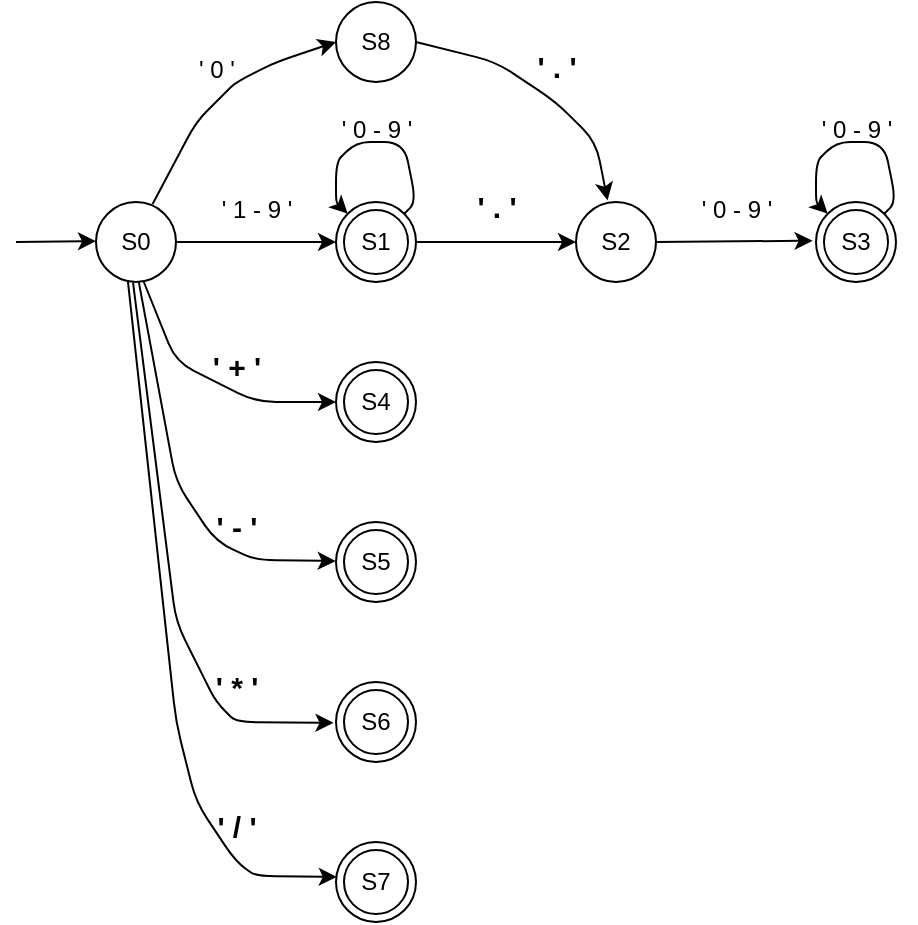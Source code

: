 <mxfile version="14.7.3" type="device"><diagram id="prtHgNgQTEPvFCAcTncT" name="Page-1"><mxGraphModel dx="942" dy="582" grid="1" gridSize="10" guides="1" tooltips="1" connect="1" arrows="1" fold="1" page="1" pageScale="1" pageWidth="827" pageHeight="1169" math="0" shadow="0"><root><mxCell id="0"/><mxCell id="1" parent="0"/><mxCell id="piXpluMfeObjh2lfQ7Dt-1" value="S0" style="ellipse;whiteSpace=wrap;html=1;aspect=fixed;" parent="1" vertex="1"><mxGeometry x="240" y="160" width="40" height="40" as="geometry"/></mxCell><mxCell id="piXpluMfeObjh2lfQ7Dt-2" value="S2" style="ellipse;whiteSpace=wrap;html=1;aspect=fixed;" parent="1" vertex="1"><mxGeometry x="480" y="160" width="40" height="40" as="geometry"/></mxCell><mxCell id="piXpluMfeObjh2lfQ7Dt-3" value="S1" style="ellipse;shape=doubleEllipse;whiteSpace=wrap;html=1;aspect=fixed;" parent="1" vertex="1"><mxGeometry x="360" y="160" width="40" height="40" as="geometry"/></mxCell><mxCell id="piXpluMfeObjh2lfQ7Dt-4" value="S3" style="ellipse;shape=doubleEllipse;whiteSpace=wrap;html=1;aspect=fixed;" parent="1" vertex="1"><mxGeometry x="600" y="160" width="40" height="40" as="geometry"/></mxCell><mxCell id="piXpluMfeObjh2lfQ7Dt-5" value="S4" style="ellipse;shape=doubleEllipse;whiteSpace=wrap;html=1;aspect=fixed;" parent="1" vertex="1"><mxGeometry x="360" y="240" width="40" height="40" as="geometry"/></mxCell><mxCell id="piXpluMfeObjh2lfQ7Dt-6" value="S5" style="ellipse;shape=doubleEllipse;whiteSpace=wrap;html=1;aspect=fixed;" parent="1" vertex="1"><mxGeometry x="360" y="320" width="40" height="40" as="geometry"/></mxCell><mxCell id="piXpluMfeObjh2lfQ7Dt-7" value="S6" style="ellipse;shape=doubleEllipse;whiteSpace=wrap;html=1;aspect=fixed;" parent="1" vertex="1"><mxGeometry x="360" y="400" width="40" height="40" as="geometry"/></mxCell><mxCell id="piXpluMfeObjh2lfQ7Dt-8" value="S7" style="ellipse;shape=doubleEllipse;whiteSpace=wrap;html=1;aspect=fixed;" parent="1" vertex="1"><mxGeometry x="360" y="480" width="40" height="40" as="geometry"/></mxCell><mxCell id="piXpluMfeObjh2lfQ7Dt-9" value="" style="endArrow=classic;html=1;" parent="1" edge="1"><mxGeometry width="50" height="50" relative="1" as="geometry"><mxPoint x="200" y="180" as="sourcePoint"/><mxPoint x="240" y="179.58" as="targetPoint"/></mxGeometry></mxCell><mxCell id="piXpluMfeObjh2lfQ7Dt-10" value="" style="endArrow=classic;html=1;entryX=0;entryY=0.5;entryDx=0;entryDy=0;exitX=1;exitY=0.5;exitDx=0;exitDy=0;" parent="1" source="piXpluMfeObjh2lfQ7Dt-1" target="piXpluMfeObjh2lfQ7Dt-3" edge="1"><mxGeometry width="50" height="50" relative="1" as="geometry"><mxPoint x="290" y="180" as="sourcePoint"/><mxPoint x="330" y="179.58" as="targetPoint"/></mxGeometry></mxCell><mxCell id="piXpluMfeObjh2lfQ7Dt-11" value="" style="endArrow=classic;html=1;exitX=1;exitY=0.5;exitDx=0;exitDy=0;entryX=0;entryY=0.5;entryDx=0;entryDy=0;" parent="1" source="piXpluMfeObjh2lfQ7Dt-3" target="piXpluMfeObjh2lfQ7Dt-2" edge="1"><mxGeometry width="50" height="50" relative="1" as="geometry"><mxPoint x="410" y="180" as="sourcePoint"/><mxPoint x="450" y="179.58" as="targetPoint"/></mxGeometry></mxCell><mxCell id="piXpluMfeObjh2lfQ7Dt-12" value="" style="endArrow=classic;html=1;exitX=1;exitY=0.5;exitDx=0;exitDy=0;entryX=-0.042;entryY=0.484;entryDx=0;entryDy=0;entryPerimeter=0;" parent="1" source="piXpluMfeObjh2lfQ7Dt-2" target="piXpluMfeObjh2lfQ7Dt-4" edge="1"><mxGeometry width="50" height="50" relative="1" as="geometry"><mxPoint x="534" y="180" as="sourcePoint"/><mxPoint x="574" y="179.58" as="targetPoint"/></mxGeometry></mxCell><mxCell id="piXpluMfeObjh2lfQ7Dt-22" value="" style="endArrow=classic;html=1;" parent="1" source="piXpluMfeObjh2lfQ7Dt-4" target="piXpluMfeObjh2lfQ7Dt-4" edge="1"><mxGeometry width="50" height="50" relative="1" as="geometry"><mxPoint x="620" y="150" as="sourcePoint"/><mxPoint x="600" y="140" as="targetPoint"/><Array as="points"><mxPoint x="640" y="160"/><mxPoint x="634" y="130"/><mxPoint x="610" y="130"/><mxPoint x="600" y="140"/><mxPoint x="600" y="160"/></Array></mxGeometry></mxCell><mxCell id="piXpluMfeObjh2lfQ7Dt-23" value="" style="endArrow=classic;html=1;" parent="1" edge="1"><mxGeometry width="50" height="50" relative="1" as="geometry"><mxPoint x="394.14" y="165.86" as="sourcePoint"/><mxPoint x="365.856" y="165.86" as="targetPoint"/><Array as="points"><mxPoint x="399.998" y="160.002"/><mxPoint x="393.998" y="130.002"/><mxPoint x="369.998" y="130.002"/><mxPoint x="359.998" y="140.002"/><mxPoint x="359.998" y="160.002"/></Array></mxGeometry></mxCell><mxCell id="piXpluMfeObjh2lfQ7Dt-25" value="" style="endArrow=classic;html=1;exitX=0.598;exitY=1;exitDx=0;exitDy=0;exitPerimeter=0;entryX=0;entryY=0.5;entryDx=0;entryDy=0;" parent="1" source="piXpluMfeObjh2lfQ7Dt-1" target="piXpluMfeObjh2lfQ7Dt-5" edge="1"><mxGeometry width="50" height="50" relative="1" as="geometry"><mxPoint x="260" y="260" as="sourcePoint"/><mxPoint x="350" y="300" as="targetPoint"/><Array as="points"><mxPoint x="280" y="240"/><mxPoint x="320" y="260"/></Array></mxGeometry></mxCell><mxCell id="piXpluMfeObjh2lfQ7Dt-26" value="" style="endArrow=classic;html=1;entryX=-0.004;entryY=0.488;entryDx=0;entryDy=0;entryPerimeter=0;exitX=0.536;exitY=1.004;exitDx=0;exitDy=0;exitPerimeter=0;" parent="1" source="piXpluMfeObjh2lfQ7Dt-1" target="piXpluMfeObjh2lfQ7Dt-6" edge="1"><mxGeometry width="50" height="50" relative="1" as="geometry"><mxPoint x="258" y="200" as="sourcePoint"/><mxPoint x="323.88" y="360.6" as="targetPoint"/><Array as="points"><mxPoint x="280" y="300"/><mxPoint x="300" y="330"/><mxPoint x="320" y="339"/></Array></mxGeometry></mxCell><mxCell id="piXpluMfeObjh2lfQ7Dt-28" value="" style="endArrow=classic;html=1;exitX=0.463;exitY=1.007;exitDx=0;exitDy=0;exitPerimeter=0;entryX=-0.031;entryY=0.51;entryDx=0;entryDy=0;entryPerimeter=0;" parent="1" source="piXpluMfeObjh2lfQ7Dt-1" target="piXpluMfeObjh2lfQ7Dt-7" edge="1"><mxGeometry width="50" height="50" relative="1" as="geometry"><mxPoint x="250" y="270" as="sourcePoint"/><mxPoint x="350.4" y="449.4" as="targetPoint"/><Array as="points"><mxPoint x="280" y="370"/><mxPoint x="290" y="390"/><mxPoint x="300" y="410"/><mxPoint x="310" y="420"/></Array></mxGeometry></mxCell><mxCell id="piXpluMfeObjh2lfQ7Dt-29" value="" style="endArrow=classic;html=1;exitX=0.399;exitY=0.993;exitDx=0;exitDy=0;exitPerimeter=0;entryX=0.01;entryY=0.437;entryDx=0;entryDy=0;entryPerimeter=0;" parent="1" source="piXpluMfeObjh2lfQ7Dt-1" target="piXpluMfeObjh2lfQ7Dt-8" edge="1"><mxGeometry width="50" height="50" relative="1" as="geometry"><mxPoint x="250" y="210" as="sourcePoint"/><mxPoint x="359" y="504" as="targetPoint"/><Array as="points"><mxPoint x="280" y="420"/><mxPoint x="290" y="460"/><mxPoint x="310" y="490"/><mxPoint x="320" y="497"/></Array></mxGeometry></mxCell><mxCell id="piXpluMfeObjh2lfQ7Dt-30" value="&lt;font style=&quot;font-weight: normal ; font-size: 12px&quot;&gt;' 1 - 9 '&lt;/font&gt;" style="text;strokeColor=none;fillColor=none;html=1;fontSize=24;fontStyle=1;verticalAlign=middle;align=center;" parent="1" vertex="1"><mxGeometry x="290" y="150" width="60" height="20" as="geometry"/></mxCell><mxCell id="piXpluMfeObjh2lfQ7Dt-31" value="&lt;font style=&quot;font-weight: normal ; font-size: 12px&quot;&gt;' 0 - 9 '&lt;/font&gt;" style="text;strokeColor=none;fillColor=none;html=1;fontSize=24;fontStyle=1;verticalAlign=middle;align=center;" parent="1" vertex="1"><mxGeometry x="350" y="110" width="60" height="20" as="geometry"/></mxCell><mxCell id="piXpluMfeObjh2lfQ7Dt-32" value="&lt;font style=&quot;font-weight: normal ; font-size: 12px&quot;&gt;' 0 - 9 '&lt;/font&gt;" style="text;strokeColor=none;fillColor=none;html=1;fontSize=24;fontStyle=1;verticalAlign=middle;align=center;" parent="1" vertex="1"><mxGeometry x="530" y="150" width="60" height="20" as="geometry"/></mxCell><mxCell id="piXpluMfeObjh2lfQ7Dt-33" value="&lt;font style=&quot;font-weight: normal ; font-size: 12px&quot;&gt;' 0 - 9 '&lt;/font&gt;" style="text;strokeColor=none;fillColor=none;html=1;fontSize=24;fontStyle=1;verticalAlign=middle;align=center;" parent="1" vertex="1"><mxGeometry x="590" y="110" width="60" height="20" as="geometry"/></mxCell><mxCell id="piXpluMfeObjh2lfQ7Dt-34" value="&lt;font style=&quot;font-size: 15px&quot;&gt;' . '&lt;/font&gt;" style="text;strokeColor=none;fillColor=none;html=1;fontSize=24;fontStyle=1;verticalAlign=middle;align=center;" parent="1" vertex="1"><mxGeometry x="420" y="150" width="40" height="20" as="geometry"/></mxCell><mxCell id="piXpluMfeObjh2lfQ7Dt-35" value="&lt;font style=&quot;font-size: 15px&quot;&gt;' + '&lt;/font&gt;" style="text;strokeColor=none;fillColor=none;html=1;fontSize=24;fontStyle=1;verticalAlign=middle;align=center;" parent="1" vertex="1"><mxGeometry x="290" y="230" width="40" height="20" as="geometry"/></mxCell><mxCell id="piXpluMfeObjh2lfQ7Dt-36" value="&lt;font style=&quot;font-size: 15px&quot;&gt;' - '&lt;/font&gt;" style="text;strokeColor=none;fillColor=none;html=1;fontSize=24;fontStyle=1;verticalAlign=middle;align=center;" parent="1" vertex="1"><mxGeometry x="290" y="310" width="40" height="20" as="geometry"/></mxCell><mxCell id="piXpluMfeObjh2lfQ7Dt-37" value="&lt;font style=&quot;font-size: 15px&quot;&gt;' * '&lt;/font&gt;" style="text;strokeColor=none;fillColor=none;html=1;fontSize=24;fontStyle=1;verticalAlign=middle;align=center;" parent="1" vertex="1"><mxGeometry x="290" y="390" width="40" height="20" as="geometry"/></mxCell><mxCell id="piXpluMfeObjh2lfQ7Dt-38" value="&lt;font style=&quot;font-size: 15px&quot;&gt;' / '&lt;/font&gt;" style="text;strokeColor=none;fillColor=none;html=1;fontSize=24;fontStyle=1;verticalAlign=middle;align=center;" parent="1" vertex="1"><mxGeometry x="290" y="460" width="40" height="20" as="geometry"/></mxCell><mxCell id="vr1b2eSrtc4KCfnS3cak-1" value="S8" style="ellipse;whiteSpace=wrap;html=1;aspect=fixed;" vertex="1" parent="1"><mxGeometry x="360" y="60" width="40" height="40" as="geometry"/></mxCell><mxCell id="vr1b2eSrtc4KCfnS3cak-2" value="" style="endArrow=classic;html=1;exitX=0.708;exitY=0.025;exitDx=0;exitDy=0;exitPerimeter=0;entryX=0;entryY=0.5;entryDx=0;entryDy=0;" edge="1" parent="1" source="piXpluMfeObjh2lfQ7Dt-1" target="vr1b2eSrtc4KCfnS3cak-1"><mxGeometry width="50" height="50" relative="1" as="geometry"><mxPoint x="280" y="140" as="sourcePoint"/><mxPoint x="330" y="90" as="targetPoint"/><Array as="points"><mxPoint x="290" y="120"/><mxPoint x="300" y="110"/><mxPoint x="310" y="100"/><mxPoint x="330" y="90"/></Array></mxGeometry></mxCell><mxCell id="vr1b2eSrtc4KCfnS3cak-4" value="" style="endArrow=classic;html=1;exitX=1;exitY=0.5;exitDx=0;exitDy=0;entryX=0.394;entryY=-0.02;entryDx=0;entryDy=0;entryPerimeter=0;" edge="1" parent="1" source="vr1b2eSrtc4KCfnS3cak-1" target="piXpluMfeObjh2lfQ7Dt-2"><mxGeometry width="50" height="50" relative="1" as="geometry"><mxPoint x="460" y="120" as="sourcePoint"/><mxPoint x="510" y="70" as="targetPoint"/><Array as="points"><mxPoint x="440" y="90"/><mxPoint x="470" y="110"/><mxPoint x="490" y="130"/></Array></mxGeometry></mxCell><mxCell id="vr1b2eSrtc4KCfnS3cak-5" value="&lt;font style=&quot;font-size: 15px&quot;&gt;' . '&lt;/font&gt;" style="text;strokeColor=none;fillColor=none;html=1;fontSize=24;fontStyle=1;verticalAlign=middle;align=center;" vertex="1" parent="1"><mxGeometry x="450" y="80" width="40" height="20" as="geometry"/></mxCell><mxCell id="vr1b2eSrtc4KCfnS3cak-6" value="&lt;font style=&quot;font-weight: normal ; font-size: 12px&quot;&gt;' 0 '&lt;/font&gt;" style="text;strokeColor=none;fillColor=none;html=1;fontSize=24;fontStyle=1;verticalAlign=middle;align=center;" vertex="1" parent="1"><mxGeometry x="270" y="80" width="60" height="20" as="geometry"/></mxCell></root></mxGraphModel></diagram></mxfile>